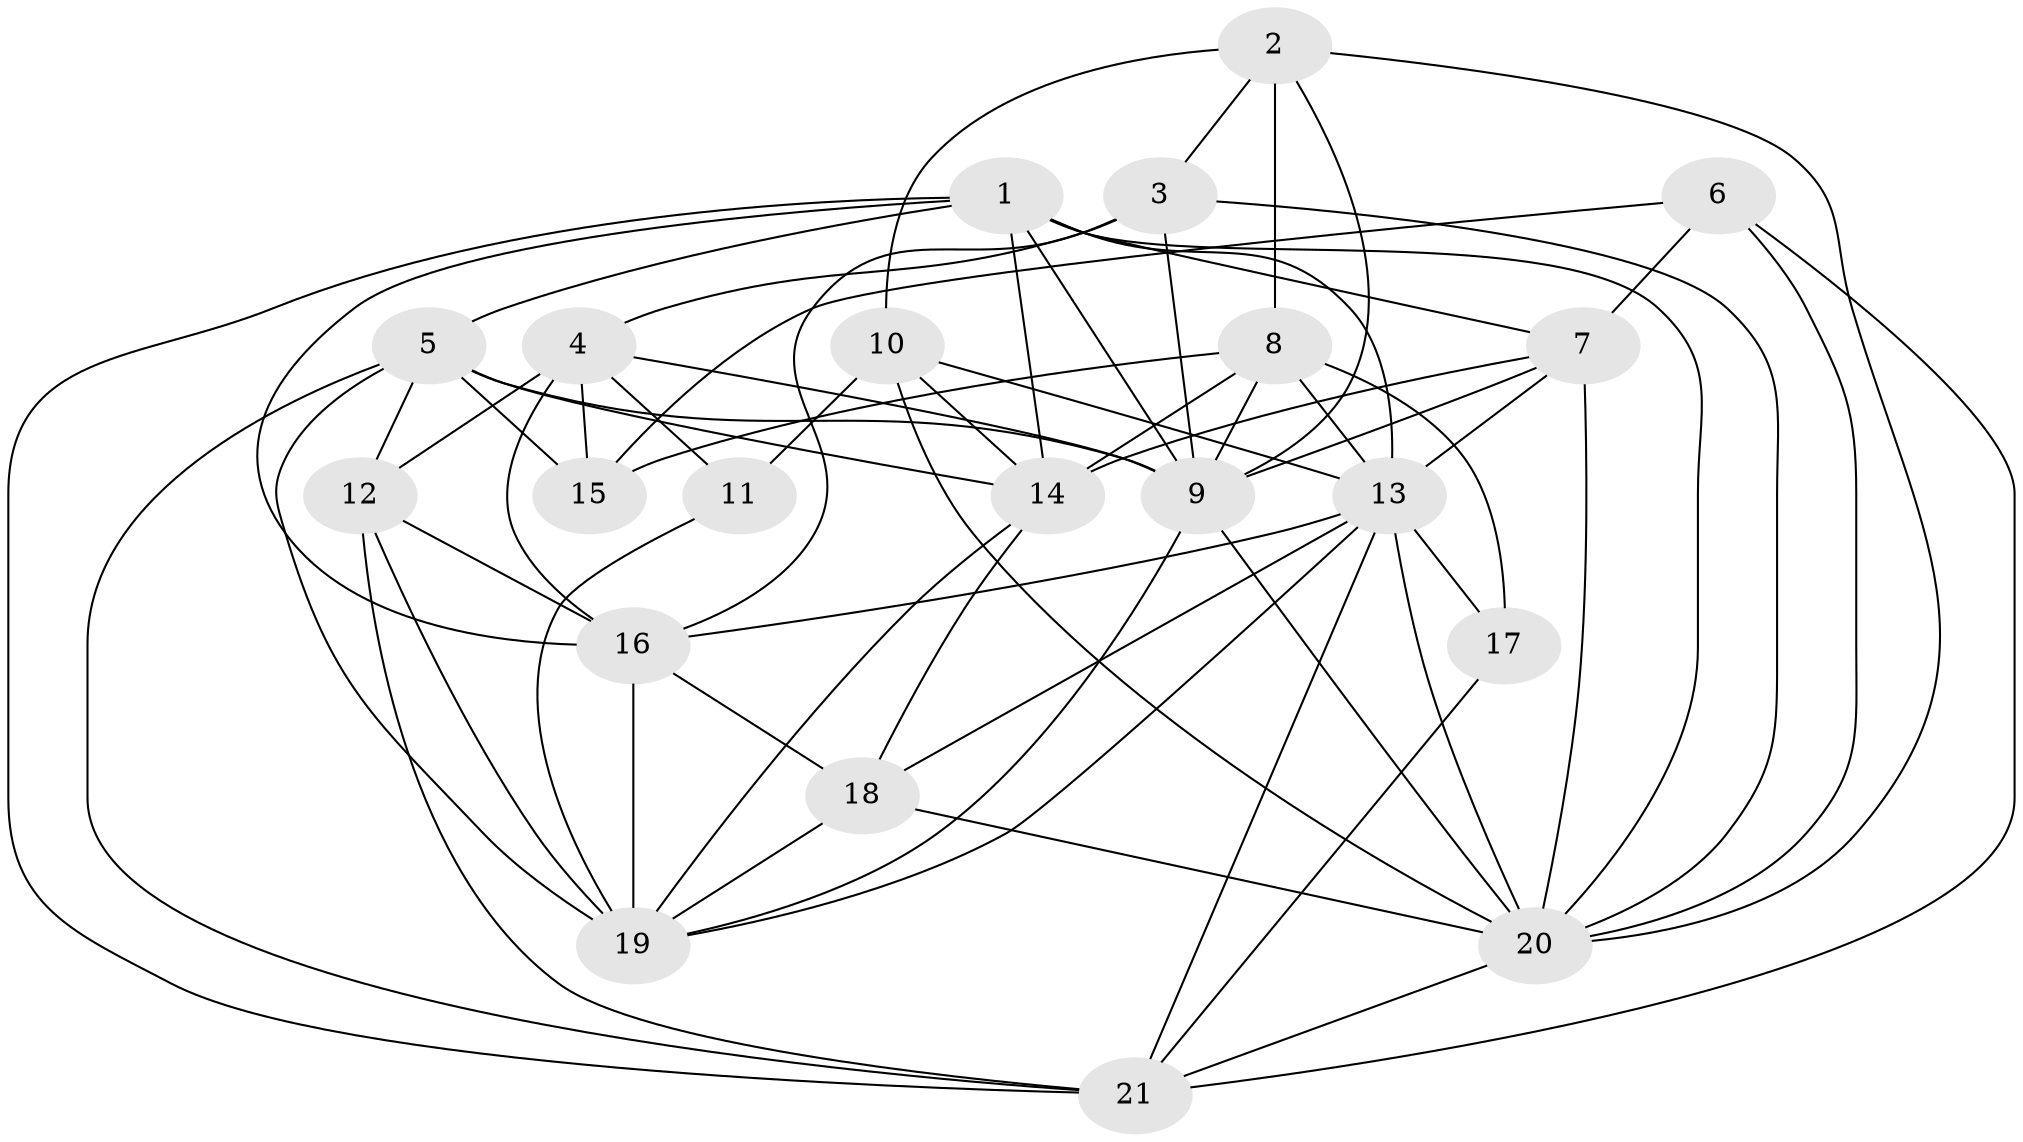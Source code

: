 // original degree distribution, {3: 0.37681159420289856, 5: 0.14492753623188406, 6: 0.08695652173913043, 4: 0.2318840579710145, 7: 0.057971014492753624, 2: 0.08695652173913043, 8: 0.014492753623188406}
// Generated by graph-tools (version 1.1) at 2025/37/03/04/25 23:37:00]
// undirected, 21 vertices, 65 edges
graph export_dot {
  node [color=gray90,style=filled];
  1;
  2;
  3;
  4;
  5;
  6;
  7;
  8;
  9;
  10;
  11;
  12;
  13;
  14;
  15;
  16;
  17;
  18;
  19;
  20;
  21;
  1 -- 5 [weight=2.0];
  1 -- 7 [weight=1.0];
  1 -- 9 [weight=2.0];
  1 -- 13 [weight=1.0];
  1 -- 14 [weight=1.0];
  1 -- 16 [weight=1.0];
  1 -- 20 [weight=1.0];
  1 -- 21 [weight=1.0];
  2 -- 3 [weight=1.0];
  2 -- 8 [weight=1.0];
  2 -- 9 [weight=1.0];
  2 -- 10 [weight=1.0];
  2 -- 20 [weight=1.0];
  3 -- 4 [weight=1.0];
  3 -- 9 [weight=1.0];
  3 -- 16 [weight=1.0];
  3 -- 20 [weight=1.0];
  4 -- 9 [weight=3.0];
  4 -- 11 [weight=1.0];
  4 -- 12 [weight=1.0];
  4 -- 15 [weight=2.0];
  4 -- 16 [weight=3.0];
  5 -- 9 [weight=1.0];
  5 -- 12 [weight=1.0];
  5 -- 14 [weight=2.0];
  5 -- 15 [weight=1.0];
  5 -- 19 [weight=1.0];
  5 -- 21 [weight=2.0];
  6 -- 7 [weight=1.0];
  6 -- 15 [weight=2.0];
  6 -- 20 [weight=1.0];
  6 -- 21 [weight=2.0];
  7 -- 9 [weight=1.0];
  7 -- 13 [weight=3.0];
  7 -- 14 [weight=2.0];
  7 -- 20 [weight=3.0];
  8 -- 9 [weight=1.0];
  8 -- 13 [weight=1.0];
  8 -- 14 [weight=1.0];
  8 -- 15 [weight=1.0];
  8 -- 17 [weight=1.0];
  9 -- 19 [weight=1.0];
  9 -- 20 [weight=1.0];
  10 -- 11 [weight=1.0];
  10 -- 13 [weight=2.0];
  10 -- 14 [weight=1.0];
  10 -- 20 [weight=1.0];
  11 -- 19 [weight=1.0];
  12 -- 16 [weight=1.0];
  12 -- 19 [weight=1.0];
  12 -- 21 [weight=1.0];
  13 -- 16 [weight=1.0];
  13 -- 17 [weight=2.0];
  13 -- 18 [weight=1.0];
  13 -- 19 [weight=1.0];
  13 -- 20 [weight=2.0];
  13 -- 21 [weight=1.0];
  14 -- 18 [weight=1.0];
  14 -- 19 [weight=1.0];
  16 -- 18 [weight=1.0];
  16 -- 19 [weight=2.0];
  17 -- 21 [weight=1.0];
  18 -- 19 [weight=1.0];
  18 -- 20 [weight=2.0];
  20 -- 21 [weight=1.0];
}
